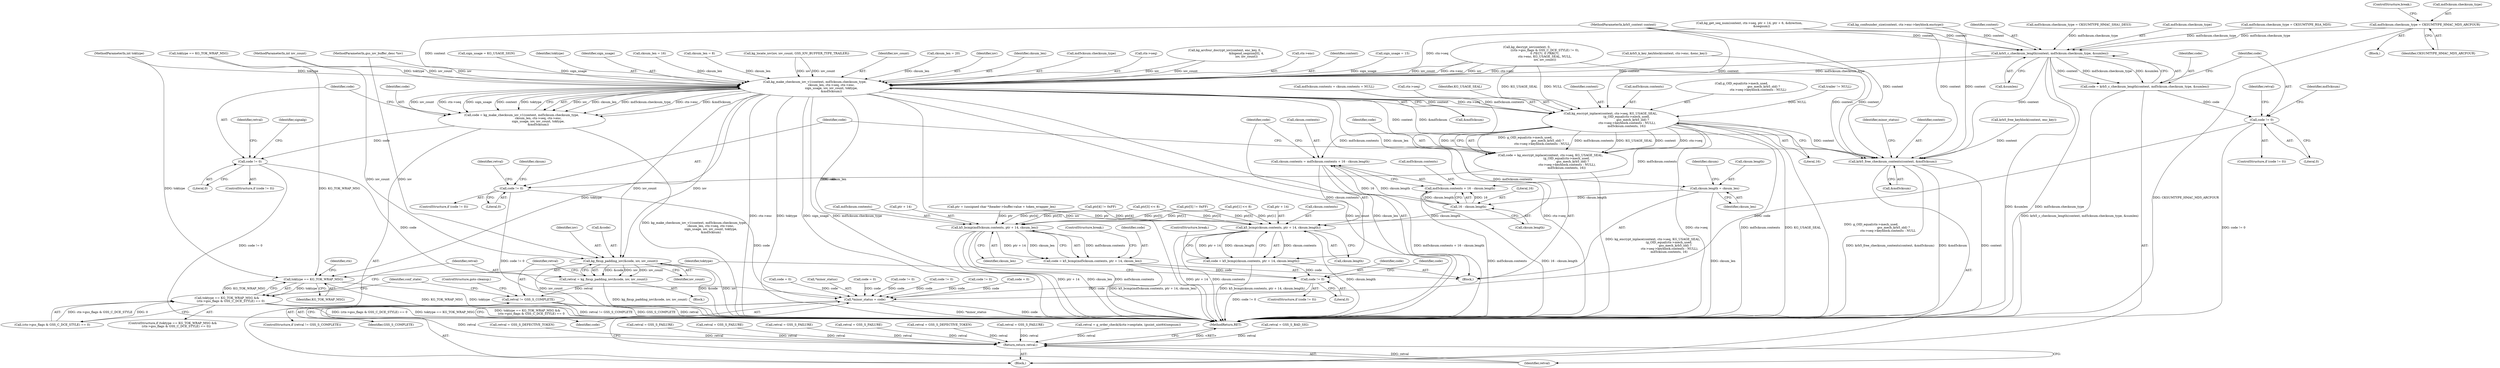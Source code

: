 digraph "0_krb5_e6ae703ae597d798e310368d52b8f38ee11c6a73_0@API" {
"1000574" [label="(Call,md5cksum.checksum_type = CKSUMTYPE_HMAC_MD5_ARCFOUR)"];
"1000591" [label="(Call,krb5_c_checksum_length(context, md5cksum.checksum_type, &sumlen))"];
"1000589" [label="(Call,code = krb5_c_checksum_length(context, md5cksum.checksum_type, &sumlen))"];
"1000599" [label="(Call,code != 0)"];
"1000834" [label="(Call,*minor_status = code)"];
"1000614" [label="(Call,kg_make_checksum_iov_v1(context, md5cksum.checksum_type,\n                                   cksum_len, ctx->seq, ctx->enc,\n                                   sign_usage, iov, iov_count, toktype,\n                                   &md5cksum))"];
"1000612" [label="(Call,code = kg_make_checksum_iov_v1(context, md5cksum.checksum_type,\n                                   cksum_len, ctx->seq, ctx->enc,\n                                   sign_usage, iov, iov_count, toktype,\n                                   &md5cksum))"];
"1000633" [label="(Call,code != 0)"];
"1000648" [label="(Call,kg_encrypt_inplace(context, ctx->seq, KG_USAGE_SEAL,\n                                  (g_OID_equal(ctx->mech_used,\n                                               gss_mech_krb5_old) ?\n                                   ctx->seq->keyblock.contents : NULL),\n                                  md5cksum.contents, 16))"];
"1000646" [label="(Call,code = kg_encrypt_inplace(context, ctx->seq, KG_USAGE_SEAL,\n                                  (g_OID_equal(ctx->mech_used,\n                                               gss_mech_krb5_old) ?\n                                   ctx->seq->keyblock.contents : NULL),\n                                  md5cksum.contents, 16))"];
"1000673" [label="(Call,code != 0)"];
"1000686" [label="(Call,cksum.contents = md5cksum.contents + 16 - cksum.length)"];
"1000701" [label="(Call,k5_bcmp(cksum.contents, ptr + 14, cksum.length))"];
"1000699" [label="(Call,code = k5_bcmp(cksum.contents, ptr + 14, cksum.length))"];
"1000735" [label="(Call,code != 0)"];
"1000690" [label="(Call,md5cksum.contents + 16 - cksum.length)"];
"1000830" [label="(Call,krb5_free_checksum_contents(context, &md5cksum))"];
"1000681" [label="(Call,cksum.length = cksum_len)"];
"1000694" [label="(Call,16 - cksum.length)"];
"1000716" [label="(Call,k5_bcmp(md5cksum.contents, ptr + 14, cksum_len))"];
"1000714" [label="(Call,code = k5_bcmp(md5cksum.contents, ptr + 14, cksum_len))"];
"1000748" [label="(Call,toktype == KG_TOK_WRAP_MSG)"];
"1000747" [label="(Call,toktype == KG_TOK_WRAP_MSG &&\n        (ctx->gss_flags & GSS_C_DCE_STYLE) == 0)"];
"1000761" [label="(Call,kg_fixup_padding_iov(&code, iov, iov_count))"];
"1000759" [label="(Call,retval = kg_fixup_padding_iov(&code, iov, iov_count))"];
"1000767" [label="(Call,retval != GSS_S_COMPLETE)"];
"1000838" [label="(Return,return retval;)"];
"1000700" [label="(Identifier,code)"];
"1000649" [label="(Identifier,context)"];
"1000686" [label="(Call,cksum.contents = md5cksum.contents + 16 - cksum.length)"];
"1000638" [label="(Identifier,retval)"];
"1000672" [label="(ControlStructure,if (code != 0))"];
"1000687" [label="(Call,cksum.contents)"];
"1000726" [label="(Call,code = 0)"];
"1000764" [label="(Identifier,iov)"];
"1000440" [label="(Call,krb5_k_key_keyblock(context, ctx->enc, &enc_key))"];
"1000233" [label="(Call,ptr[1] << 8)"];
"1000152" [label="(Call,md5cksum.contents = cksum.contents = NULL)"];
"1000634" [label="(Identifier,code)"];
"1000532" [label="(Call,kg_confounder_size(context, ctx->enc->keyblock.enctype))"];
"1000765" [label="(Identifier,iov_count)"];
"1000448" [label="(Call,code != 0)"];
"1000747" [label="(Call,toktype == KG_TOK_WRAP_MSG &&\n        (ctx->gss_flags & GSS_C_DCE_STYLE) == 0)"];
"1000674" [label="(Identifier,code)"];
"1000590" [label="(Identifier,code)"];
"1000742" [label="(Call,retval = GSS_S_BAD_SIG)"];
"1000723" [label="(Identifier,cksum_len)"];
"1000647" [label="(Identifier,code)"];
"1000601" [label="(Literal,0)"];
"1000668" [label="(Call,md5cksum.contents)"];
"1000405" [label="(Call,code != 0)"];
"1000736" [label="(Identifier,code)"];
"1000140" [label="(Call,sign_usage = KG_USAGE_SIGN)"];
"1000215" [label="(Call,ptr = (unsigned char *)header->buffer.value + token_wrapper_len)"];
"1000556" [label="(Call,retval = GSS_S_DEFECTIVE_TOKEN)"];
"1000603" [label="(Call,retval = GSS_S_FAILURE)"];
"1000117" [label="(MethodParameterIn,int toktype)"];
"1000839" [label="(Identifier,retval)"];
"1000836" [label="(Identifier,minor_status)"];
"1000758" [label="(Block,)"];
"1000635" [label="(Literal,0)"];
"1000600" [label="(Identifier,code)"];
"1000629" [label="(Identifier,toktype)"];
"1000596" [label="(Call,&sumlen)"];
"1000678" [label="(Identifier,retval)"];
"1000592" [label="(Identifier,context)"];
"1000452" [label="(Call,retval = GSS_S_FAILURE)"];
"1000716" [label="(Call,k5_bcmp(md5cksum.contents, ptr + 14, cksum_len))"];
"1000708" [label="(Call,cksum.length)"];
"1000589" [label="(Call,code = krb5_c_checksum_length(context, md5cksum.checksum_type, &sumlen))"];
"1000838" [label="(Return,return retval;)"];
"1000831" [label="(Identifier,context)"];
"1000643" [label="(Block,)"];
"1000751" [label="(Call,(ctx->gss_flags & GSS_C_DCE_STYLE) == 0)"];
"1000691" [label="(Call,md5cksum.contents)"];
"1000688" [label="(Identifier,cksum)"];
"1000696" [label="(Call,cksum.length)"];
"1000609" [label="(Identifier,md5cksum)"];
"1000766" [label="(ControlStructure,if (retval != GSS_S_COMPLETE))"];
"1000633" [label="(Call,code != 0)"];
"1000737" [label="(Literal,0)"];
"1000762" [label="(Call,&code)"];
"1000717" [label="(Call,md5cksum.contents)"];
"1000754" [label="(Identifier,ctx)"];
"1000578" [label="(Identifier,CKSUMTYPE_HMAC_MD5_ARCFOUR)"];
"1000626" [label="(Identifier,sign_usage)"];
"1000773" [label="(Identifier,conf_state)"];
"1000371" [label="(Call,cksum_len = 16)"];
"1000724" [label="(ControlStructure,break;)"];
"1000646" [label="(Call,code = kg_encrypt_inplace(context, ctx->seq, KG_USAGE_SEAL,\n                                  (g_OID_equal(ctx->mech_used,\n                                               gss_mech_krb5_old) ?\n                                   ctx->seq->keyblock.contents : NULL),\n                                  md5cksum.contents, 16))"];
"1000526" [label="(Call,retval = GSS_S_FAILURE)"];
"1000673" [label="(Call,code != 0)"];
"1000654" [label="(Call,g_OID_equal(ctx->mech_used,\n                                               gss_mech_krb5_old) ?\n                                   ctx->seq->keyblock.contents : NULL)"];
"1000359" [label="(Call,cksum_len = 8)"];
"1000581" [label="(Call,md5cksum.checksum_type = CKSUMTYPE_HMAC_SHA1_DES3)"];
"1000522" [label="(Call,code != 0)"];
"1000416" [label="(Call,toktype == KG_TOK_WRAP_MSG)"];
"1000637" [label="(Call,retval = GSS_S_FAILURE)"];
"1000613" [label="(Identifier,code)"];
"1000173" [label="(Call,kg_locate_iov(iov, iov_count, GSS_IOV_BUFFER_TYPE_TRAILER))"];
"1000628" [label="(Identifier,iov_count)"];
"1000376" [label="(Call,cksum_len = 20)"];
"1000720" [label="(Call,ptr + 14)"];
"1000648" [label="(Call,kg_encrypt_inplace(context, ctx->seq, KG_USAGE_SEAL,\n                                  (g_OID_equal(ctx->mech_used,\n                                               gss_mech_krb5_old) ?\n                                   ctx->seq->keyblock.contents : NULL),\n                                  md5cksum.contents, 16))"];
"1000735" [label="(Call,code != 0)"];
"1000748" [label="(Call,toktype == KG_TOK_WRAP_MSG)"];
"1000113" [label="(MethodParameterIn,int iov_count)"];
"1000729" [label="(Call,retval = GSS_S_DEFECTIVE_TOKEN)"];
"1000677" [label="(Call,retval = GSS_S_FAILURE)"];
"1000768" [label="(Identifier,retval)"];
"1000502" [label="(Call,kg_decrypt_iov(context, 0,\n                                      ((ctx->gss_flags & GSS_C_DCE_STYLE) != 0),\n                                      0 /*EC*/, 0 /*RRC*/,\n                                      ctx->enc, KG_USAGE_SEAL, NULL,\n                                      iov, iov_count))"];
"1000739" [label="(Call,code = 0)"];
"1000740" [label="(Identifier,code)"];
"1000837" [label="(Identifier,code)"];
"1000109" [label="(MethodParameterIn,krb5_context context)"];
"1000389" [label="(Call,kg_get_seq_num(context, ctx->seq, ptr + 14, ptr + 6, &direction,\n                          &seqnum))"];
"1000252" [label="(Call,ptr[4] != 0xFF)"];
"1000682" [label="(Call,cksum.length)"];
"1000685" [label="(Identifier,cksum_len)"];
"1000690" [label="(Call,md5cksum.contents + 16 - cksum.length)"];
"1000699" [label="(Call,code = k5_bcmp(cksum.contents, ptr + 14, cksum.length))"];
"1000734" [label="(ControlStructure,if (code != 0))"];
"1000750" [label="(Identifier,KG_TOK_WRAP_MSG)"];
"1000840" [label="(MethodReturn,RET)"];
"1000627" [label="(Identifier,iov)"];
"1000112" [label="(MethodParameterIn,gss_iov_buffer_desc *iov)"];
"1000705" [label="(Call,ptr + 14)"];
"1000257" [label="(Call,ptr[5] != 0xFF)"];
"1000834" [label="(Call,*minor_status = code)"];
"1000761" [label="(Call,kg_fixup_padding_iov(&code, iov, iov_count))"];
"1000245" [label="(Call,ptr[3] << 8)"];
"1000579" [label="(ControlStructure,break;)"];
"1000619" [label="(Identifier,cksum_len)"];
"1000562" [label="(Block,)"];
"1000632" [label="(ControlStructure,if (code != 0))"];
"1000816" [label="(Call,code = 0)"];
"1000179" [label="(Call,trailer != NULL)"];
"1000702" [label="(Call,cksum.contents)"];
"1000769" [label="(Identifier,GSS_S_COMPLETE)"];
"1000759" [label="(Call,retval = kg_fixup_padding_iov(&code, iov, iov_count))"];
"1000593" [label="(Call,md5cksum.checksum_type)"];
"1000612" [label="(Call,code = kg_make_checksum_iov_v1(context, md5cksum.checksum_type,\n                                   cksum_len, ctx->seq, ctx->enc,\n                                   sign_usage, iov, iov_count, toktype,\n                                   &md5cksum))"];
"1000604" [label="(Identifier,retval)"];
"1000835" [label="(Call,*minor_status)"];
"1000642" [label="(Identifier,signalg)"];
"1000770" [label="(ControlStructure,goto cleanup;)"];
"1000695" [label="(Literal,16)"];
"1000614" [label="(Call,kg_make_checksum_iov_v1(context, md5cksum.checksum_type,\n                                   cksum_len, ctx->seq, ctx->enc,\n                                   sign_usage, iov, iov_count, toktype,\n                                   &md5cksum))"];
"1000760" [label="(Identifier,retval)"];
"1000681" [label="(Call,cksum.length = cksum_len)"];
"1000591" [label="(Call,krb5_c_checksum_length(context, md5cksum.checksum_type, &sumlen))"];
"1000832" [label="(Call,&md5cksum)"];
"1000616" [label="(Call,md5cksum.checksum_type)"];
"1000599" [label="(Call,code != 0)"];
"1000574" [label="(Call,md5cksum.checksum_type = CKSUMTYPE_HMAC_MD5_ARCFOUR)"];
"1000567" [label="(Call,md5cksum.checksum_type = CKSUMTYPE_RSA_MD5)"];
"1000620" [label="(Call,ctx->seq)"];
"1000118" [label="(Block,)"];
"1000714" [label="(Call,code = k5_bcmp(md5cksum.contents, ptr + 14, cksum_len))"];
"1000671" [label="(Literal,16)"];
"1000746" [label="(ControlStructure,if (toktype == KG_TOK_WRAP_MSG &&\n        (ctx->gss_flags & GSS_C_DCE_STYLE) == 0))"];
"1000767" [label="(Call,retval != GSS_S_COMPLETE)"];
"1000575" [label="(Call,md5cksum.checksum_type)"];
"1000711" [label="(ControlStructure,break;)"];
"1000819" [label="(Call,retval = g_order_check(&ctx->seqstate, (gssint_uint64)seqnum))"];
"1000650" [label="(Call,ctx->seq)"];
"1000484" [label="(Call,kg_arcfour_docrypt_iov(context, enc_key, 0,\n                                              &bigend_seqnum[0], 4,\n                                              iov, iov_count))"];
"1000830" [label="(Call,krb5_free_checksum_contents(context, &md5cksum))"];
"1000694" [label="(Call,16 - cksum.length)"];
"1000630" [label="(Call,&md5cksum)"];
"1000623" [label="(Call,ctx->enc)"];
"1000749" [label="(Identifier,toktype)"];
"1000701" [label="(Call,k5_bcmp(cksum.contents, ptr + 14, cksum.length))"];
"1000615" [label="(Identifier,context)"];
"1000683" [label="(Identifier,cksum)"];
"1000366" [label="(Call,sign_usage = 15)"];
"1000675" [label="(Literal,0)"];
"1000715" [label="(Identifier,code)"];
"1000653" [label="(Identifier,KG_USAGE_SEAL)"];
"1000598" [label="(ControlStructure,if (code != 0))"];
"1000495" [label="(Call,krb5_free_keyblock(context, enc_key))"];
"1000574" -> "1000562"  [label="AST: "];
"1000574" -> "1000578"  [label="CFG: "];
"1000575" -> "1000574"  [label="AST: "];
"1000578" -> "1000574"  [label="AST: "];
"1000579" -> "1000574"  [label="CFG: "];
"1000574" -> "1000840"  [label="DDG: CKSUMTYPE_HMAC_MD5_ARCFOUR"];
"1000574" -> "1000591"  [label="DDG: md5cksum.checksum_type"];
"1000591" -> "1000589"  [label="AST: "];
"1000591" -> "1000596"  [label="CFG: "];
"1000592" -> "1000591"  [label="AST: "];
"1000593" -> "1000591"  [label="AST: "];
"1000596" -> "1000591"  [label="AST: "];
"1000589" -> "1000591"  [label="CFG: "];
"1000591" -> "1000840"  [label="DDG: &sumlen"];
"1000591" -> "1000840"  [label="DDG: md5cksum.checksum_type"];
"1000591" -> "1000589"  [label="DDG: context"];
"1000591" -> "1000589"  [label="DDG: md5cksum.checksum_type"];
"1000591" -> "1000589"  [label="DDG: &sumlen"];
"1000532" -> "1000591"  [label="DDG: context"];
"1000389" -> "1000591"  [label="DDG: context"];
"1000109" -> "1000591"  [label="DDG: context"];
"1000567" -> "1000591"  [label="DDG: md5cksum.checksum_type"];
"1000581" -> "1000591"  [label="DDG: md5cksum.checksum_type"];
"1000591" -> "1000614"  [label="DDG: context"];
"1000591" -> "1000614"  [label="DDG: md5cksum.checksum_type"];
"1000591" -> "1000830"  [label="DDG: context"];
"1000589" -> "1000118"  [label="AST: "];
"1000590" -> "1000589"  [label="AST: "];
"1000600" -> "1000589"  [label="CFG: "];
"1000589" -> "1000840"  [label="DDG: krb5_c_checksum_length(context, md5cksum.checksum_type, &sumlen)"];
"1000589" -> "1000599"  [label="DDG: code"];
"1000599" -> "1000598"  [label="AST: "];
"1000599" -> "1000601"  [label="CFG: "];
"1000600" -> "1000599"  [label="AST: "];
"1000601" -> "1000599"  [label="AST: "];
"1000604" -> "1000599"  [label="CFG: "];
"1000609" -> "1000599"  [label="CFG: "];
"1000599" -> "1000840"  [label="DDG: code != 0"];
"1000599" -> "1000834"  [label="DDG: code"];
"1000834" -> "1000118"  [label="AST: "];
"1000834" -> "1000837"  [label="CFG: "];
"1000835" -> "1000834"  [label="AST: "];
"1000837" -> "1000834"  [label="AST: "];
"1000839" -> "1000834"  [label="CFG: "];
"1000834" -> "1000840"  [label="DDG: *minor_status"];
"1000834" -> "1000840"  [label="DDG: code"];
"1000816" -> "1000834"  [label="DDG: code"];
"1000726" -> "1000834"  [label="DDG: code"];
"1000448" -> "1000834"  [label="DDG: code"];
"1000522" -> "1000834"  [label="DDG: code"];
"1000405" -> "1000834"  [label="DDG: code"];
"1000735" -> "1000834"  [label="DDG: code"];
"1000633" -> "1000834"  [label="DDG: code"];
"1000673" -> "1000834"  [label="DDG: code"];
"1000739" -> "1000834"  [label="DDG: code"];
"1000614" -> "1000612"  [label="AST: "];
"1000614" -> "1000630"  [label="CFG: "];
"1000615" -> "1000614"  [label="AST: "];
"1000616" -> "1000614"  [label="AST: "];
"1000619" -> "1000614"  [label="AST: "];
"1000620" -> "1000614"  [label="AST: "];
"1000623" -> "1000614"  [label="AST: "];
"1000626" -> "1000614"  [label="AST: "];
"1000627" -> "1000614"  [label="AST: "];
"1000628" -> "1000614"  [label="AST: "];
"1000629" -> "1000614"  [label="AST: "];
"1000630" -> "1000614"  [label="AST: "];
"1000612" -> "1000614"  [label="CFG: "];
"1000614" -> "1000840"  [label="DDG: ctx->enc"];
"1000614" -> "1000840"  [label="DDG: toktype"];
"1000614" -> "1000840"  [label="DDG: sign_usage"];
"1000614" -> "1000840"  [label="DDG: md5cksum.checksum_type"];
"1000614" -> "1000840"  [label="DDG: iov"];
"1000614" -> "1000840"  [label="DDG: iov_count"];
"1000614" -> "1000840"  [label="DDG: cksum_len"];
"1000614" -> "1000840"  [label="DDG: ctx->seq"];
"1000614" -> "1000612"  [label="DDG: iov"];
"1000614" -> "1000612"  [label="DDG: cksum_len"];
"1000614" -> "1000612"  [label="DDG: md5cksum.checksum_type"];
"1000614" -> "1000612"  [label="DDG: ctx->enc"];
"1000614" -> "1000612"  [label="DDG: &md5cksum"];
"1000614" -> "1000612"  [label="DDG: iov_count"];
"1000614" -> "1000612"  [label="DDG: ctx->seq"];
"1000614" -> "1000612"  [label="DDG: sign_usage"];
"1000614" -> "1000612"  [label="DDG: context"];
"1000614" -> "1000612"  [label="DDG: toktype"];
"1000109" -> "1000614"  [label="DDG: context"];
"1000376" -> "1000614"  [label="DDG: cksum_len"];
"1000359" -> "1000614"  [label="DDG: cksum_len"];
"1000371" -> "1000614"  [label="DDG: cksum_len"];
"1000389" -> "1000614"  [label="DDG: ctx->seq"];
"1000440" -> "1000614"  [label="DDG: ctx->enc"];
"1000502" -> "1000614"  [label="DDG: ctx->enc"];
"1000502" -> "1000614"  [label="DDG: iov"];
"1000502" -> "1000614"  [label="DDG: iov_count"];
"1000140" -> "1000614"  [label="DDG: sign_usage"];
"1000366" -> "1000614"  [label="DDG: sign_usage"];
"1000484" -> "1000614"  [label="DDG: iov"];
"1000484" -> "1000614"  [label="DDG: iov_count"];
"1000173" -> "1000614"  [label="DDG: iov"];
"1000173" -> "1000614"  [label="DDG: iov_count"];
"1000112" -> "1000614"  [label="DDG: iov"];
"1000113" -> "1000614"  [label="DDG: iov_count"];
"1000416" -> "1000614"  [label="DDG: toktype"];
"1000117" -> "1000614"  [label="DDG: toktype"];
"1000614" -> "1000648"  [label="DDG: context"];
"1000614" -> "1000648"  [label="DDG: ctx->seq"];
"1000614" -> "1000681"  [label="DDG: cksum_len"];
"1000614" -> "1000716"  [label="DDG: cksum_len"];
"1000614" -> "1000748"  [label="DDG: toktype"];
"1000614" -> "1000761"  [label="DDG: iov"];
"1000614" -> "1000761"  [label="DDG: iov_count"];
"1000614" -> "1000830"  [label="DDG: context"];
"1000614" -> "1000830"  [label="DDG: &md5cksum"];
"1000612" -> "1000118"  [label="AST: "];
"1000613" -> "1000612"  [label="AST: "];
"1000634" -> "1000612"  [label="CFG: "];
"1000612" -> "1000840"  [label="DDG: kg_make_checksum_iov_v1(context, md5cksum.checksum_type,\n                                   cksum_len, ctx->seq, ctx->enc,\n                                   sign_usage, iov, iov_count, toktype,\n                                   &md5cksum)"];
"1000612" -> "1000633"  [label="DDG: code"];
"1000633" -> "1000632"  [label="AST: "];
"1000633" -> "1000635"  [label="CFG: "];
"1000634" -> "1000633"  [label="AST: "];
"1000635" -> "1000633"  [label="AST: "];
"1000638" -> "1000633"  [label="CFG: "];
"1000642" -> "1000633"  [label="CFG: "];
"1000633" -> "1000840"  [label="DDG: code != 0"];
"1000648" -> "1000646"  [label="AST: "];
"1000648" -> "1000671"  [label="CFG: "];
"1000649" -> "1000648"  [label="AST: "];
"1000650" -> "1000648"  [label="AST: "];
"1000653" -> "1000648"  [label="AST: "];
"1000654" -> "1000648"  [label="AST: "];
"1000668" -> "1000648"  [label="AST: "];
"1000671" -> "1000648"  [label="AST: "];
"1000646" -> "1000648"  [label="CFG: "];
"1000648" -> "1000840"  [label="DDG: ctx->seq"];
"1000648" -> "1000840"  [label="DDG: md5cksum.contents"];
"1000648" -> "1000840"  [label="DDG: KG_USAGE_SEAL"];
"1000648" -> "1000840"  [label="DDG: g_OID_equal(ctx->mech_used,\n                                               gss_mech_krb5_old) ?\n                                   ctx->seq->keyblock.contents : NULL"];
"1000648" -> "1000646"  [label="DDG: g_OID_equal(ctx->mech_used,\n                                               gss_mech_krb5_old) ?\n                                   ctx->seq->keyblock.contents : NULL"];
"1000648" -> "1000646"  [label="DDG: md5cksum.contents"];
"1000648" -> "1000646"  [label="DDG: KG_USAGE_SEAL"];
"1000648" -> "1000646"  [label="DDG: context"];
"1000648" -> "1000646"  [label="DDG: ctx->seq"];
"1000648" -> "1000646"  [label="DDG: 16"];
"1000109" -> "1000648"  [label="DDG: context"];
"1000502" -> "1000648"  [label="DDG: KG_USAGE_SEAL"];
"1000502" -> "1000648"  [label="DDG: NULL"];
"1000179" -> "1000648"  [label="DDG: NULL"];
"1000152" -> "1000648"  [label="DDG: md5cksum.contents"];
"1000648" -> "1000686"  [label="DDG: md5cksum.contents"];
"1000648" -> "1000690"  [label="DDG: md5cksum.contents"];
"1000648" -> "1000830"  [label="DDG: context"];
"1000646" -> "1000643"  [label="AST: "];
"1000647" -> "1000646"  [label="AST: "];
"1000674" -> "1000646"  [label="CFG: "];
"1000646" -> "1000840"  [label="DDG: kg_encrypt_inplace(context, ctx->seq, KG_USAGE_SEAL,\n                                  (g_OID_equal(ctx->mech_used,\n                                               gss_mech_krb5_old) ?\n                                   ctx->seq->keyblock.contents : NULL),\n                                  md5cksum.contents, 16)"];
"1000646" -> "1000673"  [label="DDG: code"];
"1000673" -> "1000672"  [label="AST: "];
"1000673" -> "1000675"  [label="CFG: "];
"1000674" -> "1000673"  [label="AST: "];
"1000675" -> "1000673"  [label="AST: "];
"1000678" -> "1000673"  [label="CFG: "];
"1000683" -> "1000673"  [label="CFG: "];
"1000673" -> "1000840"  [label="DDG: code != 0"];
"1000686" -> "1000643"  [label="AST: "];
"1000686" -> "1000690"  [label="CFG: "];
"1000687" -> "1000686"  [label="AST: "];
"1000690" -> "1000686"  [label="AST: "];
"1000700" -> "1000686"  [label="CFG: "];
"1000686" -> "1000840"  [label="DDG: md5cksum.contents + 16 - cksum.length"];
"1000694" -> "1000686"  [label="DDG: 16"];
"1000694" -> "1000686"  [label="DDG: cksum.length"];
"1000686" -> "1000701"  [label="DDG: cksum.contents"];
"1000701" -> "1000699"  [label="AST: "];
"1000701" -> "1000708"  [label="CFG: "];
"1000702" -> "1000701"  [label="AST: "];
"1000705" -> "1000701"  [label="AST: "];
"1000708" -> "1000701"  [label="AST: "];
"1000699" -> "1000701"  [label="CFG: "];
"1000701" -> "1000840"  [label="DDG: cksum.length"];
"1000701" -> "1000840"  [label="DDG: ptr + 14"];
"1000701" -> "1000840"  [label="DDG: cksum.contents"];
"1000701" -> "1000699"  [label="DDG: cksum.contents"];
"1000701" -> "1000699"  [label="DDG: ptr + 14"];
"1000701" -> "1000699"  [label="DDG: cksum.length"];
"1000252" -> "1000701"  [label="DDG: ptr[4]"];
"1000257" -> "1000701"  [label="DDG: ptr[5]"];
"1000233" -> "1000701"  [label="DDG: ptr[1]"];
"1000245" -> "1000701"  [label="DDG: ptr[3]"];
"1000215" -> "1000701"  [label="DDG: ptr"];
"1000694" -> "1000701"  [label="DDG: cksum.length"];
"1000699" -> "1000643"  [label="AST: "];
"1000700" -> "1000699"  [label="AST: "];
"1000711" -> "1000699"  [label="CFG: "];
"1000699" -> "1000840"  [label="DDG: k5_bcmp(cksum.contents, ptr + 14, cksum.length)"];
"1000699" -> "1000735"  [label="DDG: code"];
"1000735" -> "1000734"  [label="AST: "];
"1000735" -> "1000737"  [label="CFG: "];
"1000736" -> "1000735"  [label="AST: "];
"1000737" -> "1000735"  [label="AST: "];
"1000740" -> "1000735"  [label="CFG: "];
"1000749" -> "1000735"  [label="CFG: "];
"1000735" -> "1000840"  [label="DDG: code != 0"];
"1000714" -> "1000735"  [label="DDG: code"];
"1000690" -> "1000694"  [label="CFG: "];
"1000691" -> "1000690"  [label="AST: "];
"1000694" -> "1000690"  [label="AST: "];
"1000690" -> "1000840"  [label="DDG: 16 - cksum.length"];
"1000690" -> "1000840"  [label="DDG: md5cksum.contents"];
"1000694" -> "1000690"  [label="DDG: 16"];
"1000694" -> "1000690"  [label="DDG: cksum.length"];
"1000830" -> "1000118"  [label="AST: "];
"1000830" -> "1000832"  [label="CFG: "];
"1000831" -> "1000830"  [label="AST: "];
"1000832" -> "1000830"  [label="AST: "];
"1000836" -> "1000830"  [label="CFG: "];
"1000830" -> "1000840"  [label="DDG: krb5_free_checksum_contents(context, &md5cksum)"];
"1000830" -> "1000840"  [label="DDG: &md5cksum"];
"1000830" -> "1000840"  [label="DDG: context"];
"1000532" -> "1000830"  [label="DDG: context"];
"1000495" -> "1000830"  [label="DDG: context"];
"1000502" -> "1000830"  [label="DDG: context"];
"1000389" -> "1000830"  [label="DDG: context"];
"1000440" -> "1000830"  [label="DDG: context"];
"1000109" -> "1000830"  [label="DDG: context"];
"1000681" -> "1000643"  [label="AST: "];
"1000681" -> "1000685"  [label="CFG: "];
"1000682" -> "1000681"  [label="AST: "];
"1000685" -> "1000681"  [label="AST: "];
"1000688" -> "1000681"  [label="CFG: "];
"1000681" -> "1000840"  [label="DDG: cksum_len"];
"1000681" -> "1000694"  [label="DDG: cksum.length"];
"1000694" -> "1000696"  [label="CFG: "];
"1000695" -> "1000694"  [label="AST: "];
"1000696" -> "1000694"  [label="AST: "];
"1000716" -> "1000714"  [label="AST: "];
"1000716" -> "1000723"  [label="CFG: "];
"1000717" -> "1000716"  [label="AST: "];
"1000720" -> "1000716"  [label="AST: "];
"1000723" -> "1000716"  [label="AST: "];
"1000714" -> "1000716"  [label="CFG: "];
"1000716" -> "1000840"  [label="DDG: md5cksum.contents"];
"1000716" -> "1000840"  [label="DDG: ptr + 14"];
"1000716" -> "1000840"  [label="DDG: cksum_len"];
"1000716" -> "1000714"  [label="DDG: md5cksum.contents"];
"1000716" -> "1000714"  [label="DDG: ptr + 14"];
"1000716" -> "1000714"  [label="DDG: cksum_len"];
"1000152" -> "1000716"  [label="DDG: md5cksum.contents"];
"1000252" -> "1000716"  [label="DDG: ptr[4]"];
"1000257" -> "1000716"  [label="DDG: ptr[5]"];
"1000233" -> "1000716"  [label="DDG: ptr[1]"];
"1000245" -> "1000716"  [label="DDG: ptr[3]"];
"1000215" -> "1000716"  [label="DDG: ptr"];
"1000714" -> "1000643"  [label="AST: "];
"1000715" -> "1000714"  [label="AST: "];
"1000724" -> "1000714"  [label="CFG: "];
"1000714" -> "1000840"  [label="DDG: k5_bcmp(md5cksum.contents, ptr + 14, cksum_len)"];
"1000748" -> "1000747"  [label="AST: "];
"1000748" -> "1000750"  [label="CFG: "];
"1000749" -> "1000748"  [label="AST: "];
"1000750" -> "1000748"  [label="AST: "];
"1000754" -> "1000748"  [label="CFG: "];
"1000747" -> "1000748"  [label="CFG: "];
"1000748" -> "1000840"  [label="DDG: KG_TOK_WRAP_MSG"];
"1000748" -> "1000840"  [label="DDG: toktype"];
"1000748" -> "1000747"  [label="DDG: toktype"];
"1000748" -> "1000747"  [label="DDG: KG_TOK_WRAP_MSG"];
"1000117" -> "1000748"  [label="DDG: toktype"];
"1000416" -> "1000748"  [label="DDG: KG_TOK_WRAP_MSG"];
"1000747" -> "1000746"  [label="AST: "];
"1000747" -> "1000751"  [label="CFG: "];
"1000751" -> "1000747"  [label="AST: "];
"1000760" -> "1000747"  [label="CFG: "];
"1000773" -> "1000747"  [label="CFG: "];
"1000747" -> "1000840"  [label="DDG: (ctx->gss_flags & GSS_C_DCE_STYLE) == 0"];
"1000747" -> "1000840"  [label="DDG: toktype == KG_TOK_WRAP_MSG"];
"1000747" -> "1000840"  [label="DDG: toktype == KG_TOK_WRAP_MSG &&\n        (ctx->gss_flags & GSS_C_DCE_STYLE) == 0"];
"1000751" -> "1000747"  [label="DDG: ctx->gss_flags & GSS_C_DCE_STYLE"];
"1000751" -> "1000747"  [label="DDG: 0"];
"1000761" -> "1000759"  [label="AST: "];
"1000761" -> "1000765"  [label="CFG: "];
"1000762" -> "1000761"  [label="AST: "];
"1000764" -> "1000761"  [label="AST: "];
"1000765" -> "1000761"  [label="AST: "];
"1000759" -> "1000761"  [label="CFG: "];
"1000761" -> "1000840"  [label="DDG: &code"];
"1000761" -> "1000840"  [label="DDG: iov"];
"1000761" -> "1000840"  [label="DDG: iov_count"];
"1000761" -> "1000759"  [label="DDG: &code"];
"1000761" -> "1000759"  [label="DDG: iov"];
"1000761" -> "1000759"  [label="DDG: iov_count"];
"1000112" -> "1000761"  [label="DDG: iov"];
"1000113" -> "1000761"  [label="DDG: iov_count"];
"1000759" -> "1000758"  [label="AST: "];
"1000760" -> "1000759"  [label="AST: "];
"1000768" -> "1000759"  [label="CFG: "];
"1000759" -> "1000840"  [label="DDG: kg_fixup_padding_iov(&code, iov, iov_count)"];
"1000759" -> "1000767"  [label="DDG: retval"];
"1000767" -> "1000766"  [label="AST: "];
"1000767" -> "1000769"  [label="CFG: "];
"1000768" -> "1000767"  [label="AST: "];
"1000769" -> "1000767"  [label="AST: "];
"1000770" -> "1000767"  [label="CFG: "];
"1000773" -> "1000767"  [label="CFG: "];
"1000767" -> "1000840"  [label="DDG: retval != GSS_S_COMPLETE"];
"1000767" -> "1000840"  [label="DDG: GSS_S_COMPLETE"];
"1000767" -> "1000840"  [label="DDG: retval"];
"1000767" -> "1000838"  [label="DDG: retval"];
"1000838" -> "1000118"  [label="AST: "];
"1000838" -> "1000839"  [label="CFG: "];
"1000839" -> "1000838"  [label="AST: "];
"1000840" -> "1000838"  [label="CFG: "];
"1000838" -> "1000840"  [label="DDG: <RET>"];
"1000839" -> "1000838"  [label="DDG: retval"];
"1000637" -> "1000838"  [label="DDG: retval"];
"1000677" -> "1000838"  [label="DDG: retval"];
"1000729" -> "1000838"  [label="DDG: retval"];
"1000556" -> "1000838"  [label="DDG: retval"];
"1000819" -> "1000838"  [label="DDG: retval"];
"1000603" -> "1000838"  [label="DDG: retval"];
"1000526" -> "1000838"  [label="DDG: retval"];
"1000742" -> "1000838"  [label="DDG: retval"];
"1000452" -> "1000838"  [label="DDG: retval"];
}
